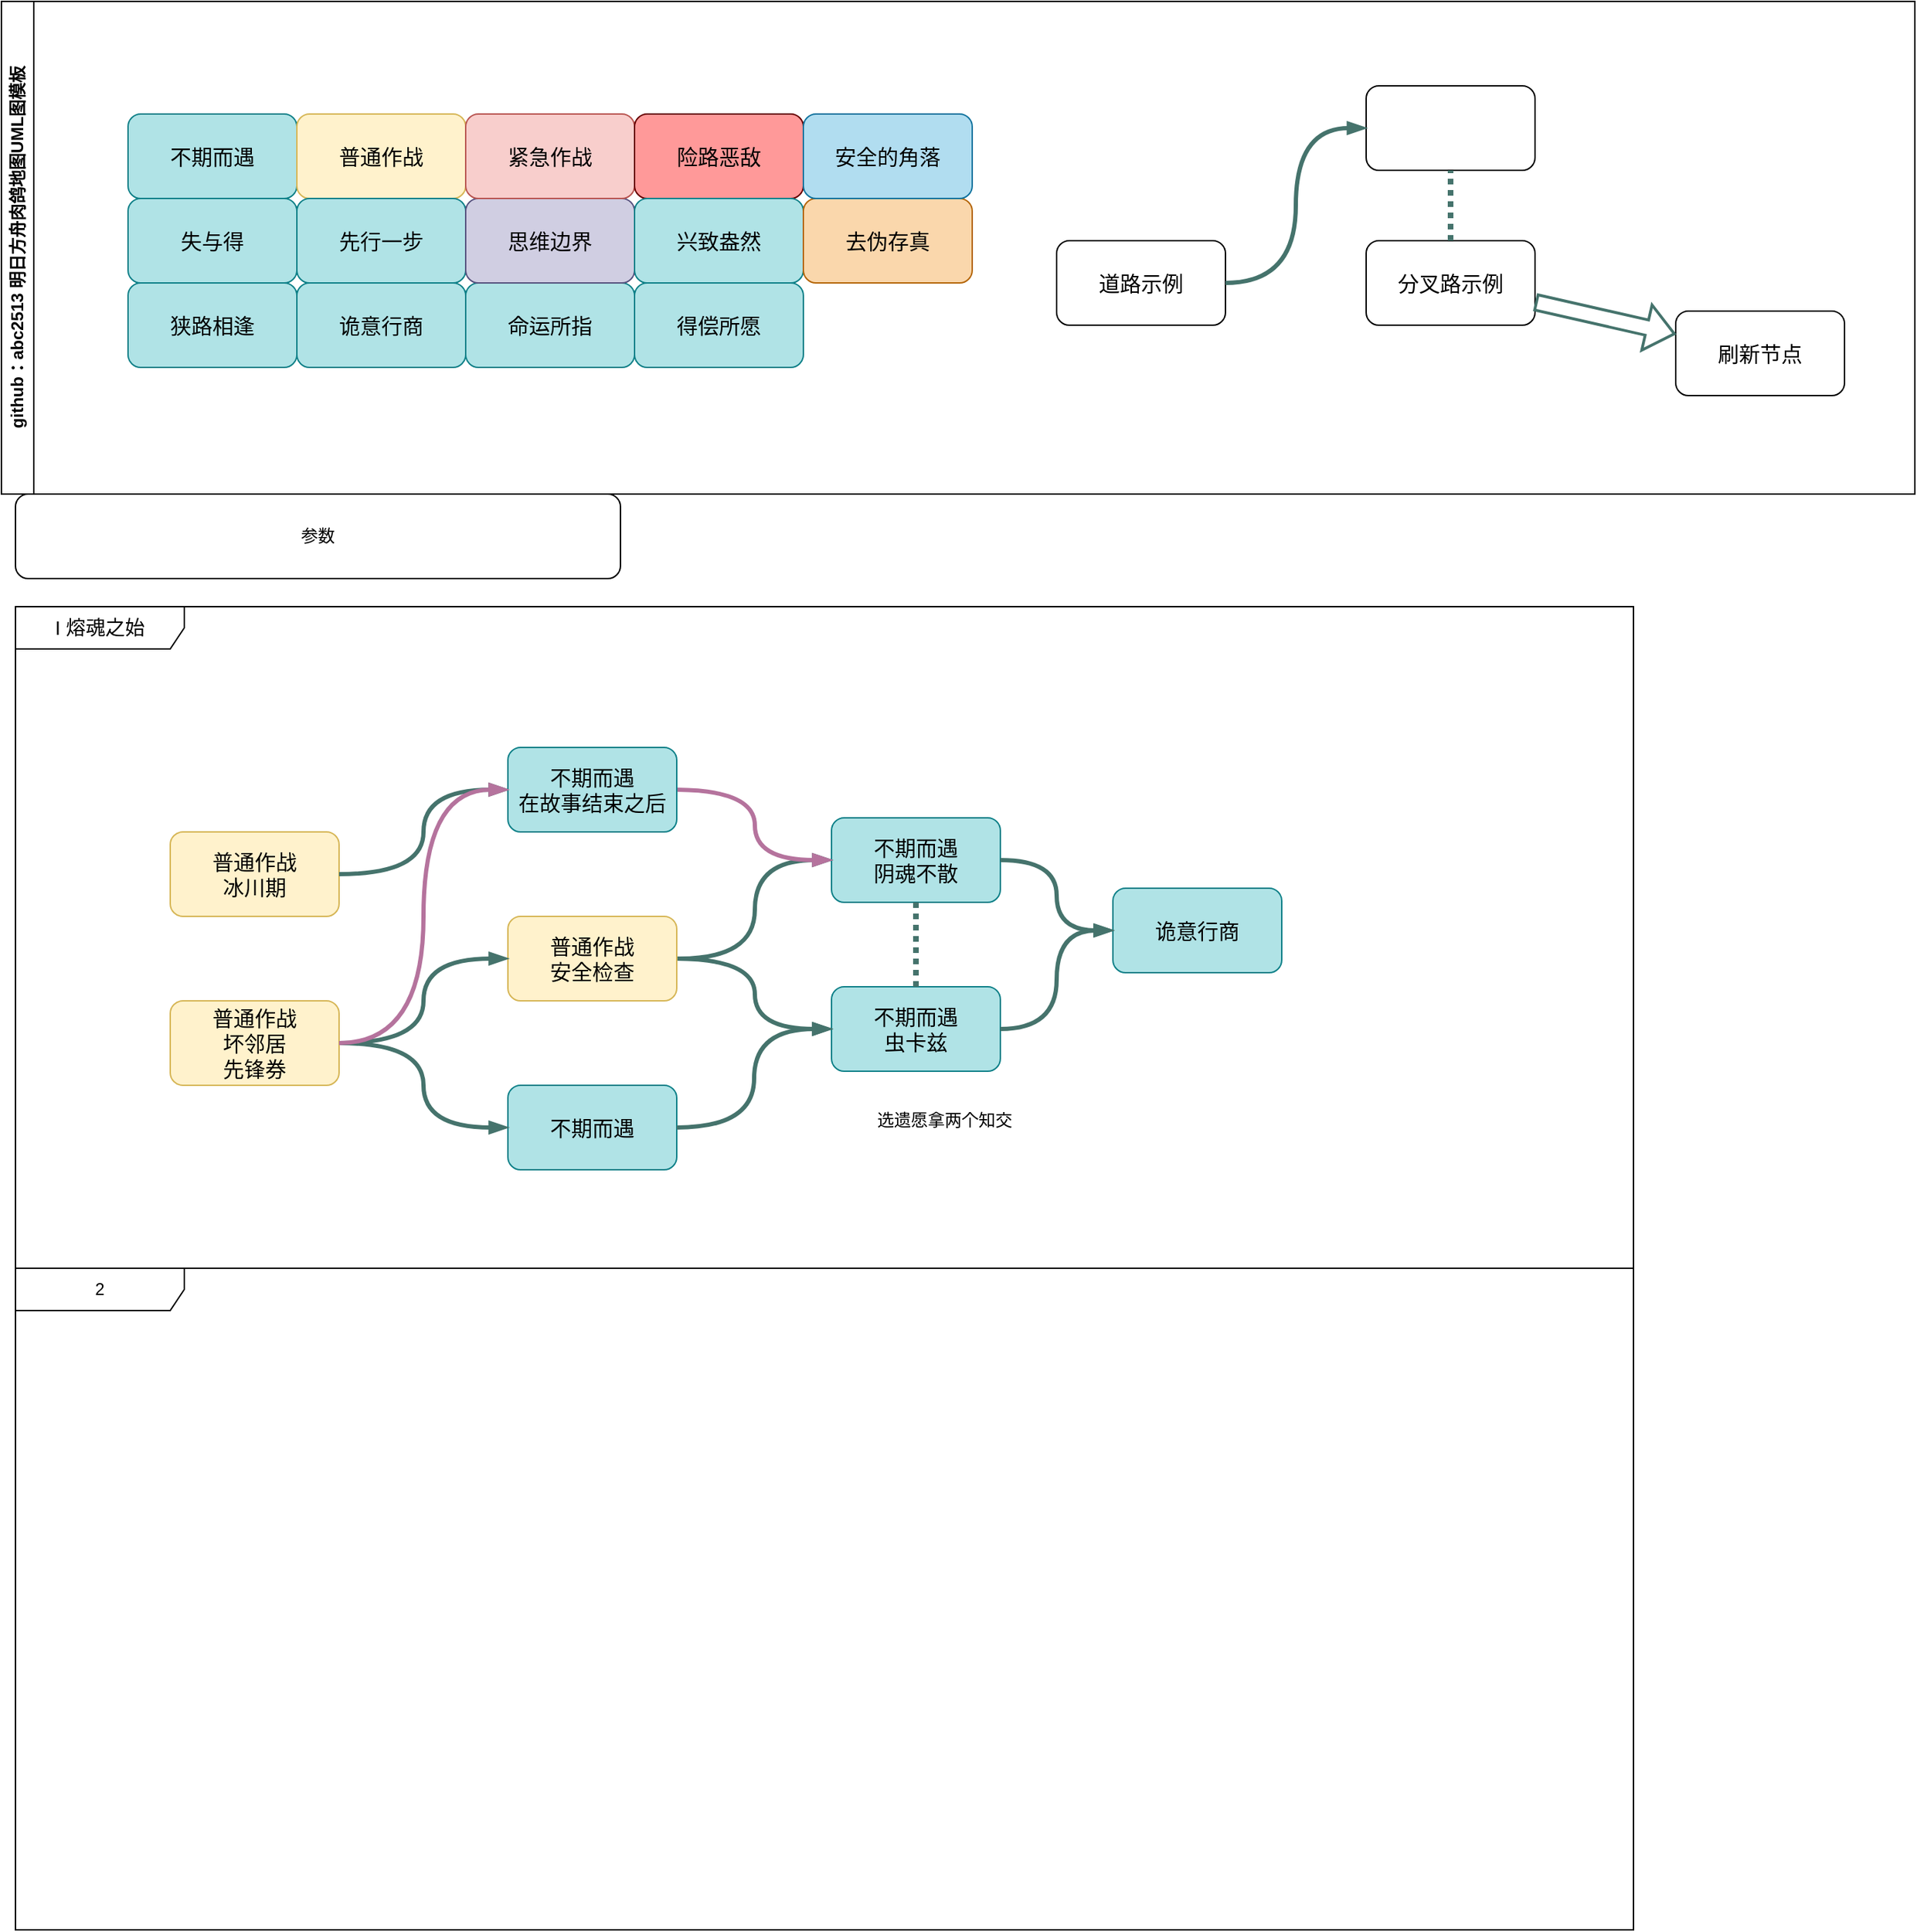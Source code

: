 <mxfile version="26.0.4">
  <diagram name="第 1 页" id="5vqu-0reOJq2Jgpv3lD1">
    <mxGraphModel dx="2261" dy="754" grid="1" gridSize="10" guides="0" tooltips="1" connect="1" arrows="1" fold="1" page="1" pageScale="1" pageWidth="827" pageHeight="1169" math="0" shadow="0">
      <root>
        <mxCell id="0" />
        <mxCell id="1" parent="0" />
        <mxCell id="aULlL3HM19Tbot_qCnws-8" value="参数" style="rounded=1;whiteSpace=wrap;html=1;" parent="1" vertex="1">
          <mxGeometry x="-60" y="440" width="430" height="60" as="geometry" />
        </mxCell>
        <mxCell id="aULlL3HM19Tbot_qCnws-33" value="&lt;span style=&quot;font-size: 14px;&quot;&gt;I 熔魂之始&lt;/span&gt;" style="shape=umlFrame;whiteSpace=wrap;html=1;pointerEvents=0;width=120;height=30;" parent="1" vertex="1">
          <mxGeometry x="-60" y="520" width="1150" height="470" as="geometry" />
        </mxCell>
        <mxCell id="mi8AZ16wxu1bti9qcB2e-2" value="&lt;div&gt;普通作战&lt;/div&gt;冰川期" style="rounded=1;whiteSpace=wrap;html=1;fillColor=#fff2cc;strokeColor=#d6b656;fontSize=15;" parent="1" vertex="1">
          <mxGeometry x="50" y="680" width="120" height="60" as="geometry" />
        </mxCell>
        <mxCell id="mi8AZ16wxu1bti9qcB2e-3" value="&lt;div&gt;普通作战&lt;/div&gt;&lt;div&gt;坏邻居&lt;/div&gt;&lt;div&gt;先锋券&lt;br&gt;&lt;/div&gt;" style="rounded=1;whiteSpace=wrap;html=1;fillColor=#fff2cc;strokeColor=#d6b656;fontSize=15;" parent="1" vertex="1">
          <mxGeometry x="50" y="800" width="120" height="60" as="geometry" />
        </mxCell>
        <mxCell id="mi8AZ16wxu1bti9qcB2e-8" value="不期而遇" style="rounded=1;whiteSpace=wrap;html=1;fillColor=#b0e3e6;strokeColor=#0e8088;fontSize=15;fontFamily=Helvetica;" parent="1" vertex="1">
          <mxGeometry x="290" y="860" width="120" height="60" as="geometry" />
        </mxCell>
        <mxCell id="mi8AZ16wxu1bti9qcB2e-9" value="&lt;div&gt;不期而遇&lt;/div&gt;阴魂不散" style="rounded=1;whiteSpace=wrap;html=1;fillColor=#b0e3e6;strokeColor=#0e8088;fontSize=15;fontFamily=Helvetica;" parent="1" vertex="1">
          <mxGeometry x="520" y="670" width="120" height="60" as="geometry" />
        </mxCell>
        <mxCell id="mi8AZ16wxu1bti9qcB2e-10" value="&lt;div&gt;不期而遇&lt;/div&gt;&lt;div&gt;虫卡兹&lt;br&gt;&lt;/div&gt;" style="rounded=1;whiteSpace=wrap;html=1;fillColor=#b0e3e6;strokeColor=#0e8088;fontSize=15;" parent="1" vertex="1">
          <mxGeometry x="520" y="790" width="120" height="60" as="geometry" />
        </mxCell>
        <mxCell id="mi8AZ16wxu1bti9qcB2e-12" value="诡意行商" style="rounded=1;whiteSpace=wrap;html=1;fontSize=15;fillColor=#b0e3e6;strokeColor=#0e8088;" parent="1" vertex="1">
          <mxGeometry x="720" y="720" width="120" height="60" as="geometry" />
        </mxCell>
        <mxCell id="mi8AZ16wxu1bti9qcB2e-13" style="edgeStyle=orthogonalEdgeStyle;rounded=0;orthogonalLoop=1;jettySize=auto;html=1;endArrow=blockThin;endFill=1;strokeWidth=3;strokeColor=#45736C;curved=1;entryX=0;entryY=0.5;entryDx=0;entryDy=0;" parent="1" source="mi8AZ16wxu1bti9qcB2e-2" target="sezaCKx0sOWfPG7n4I1d-2" edge="1">
          <mxGeometry relative="1" as="geometry">
            <mxPoint x="290" y="650" as="targetPoint" />
          </mxGeometry>
        </mxCell>
        <mxCell id="mi8AZ16wxu1bti9qcB2e-15" style="edgeStyle=orthogonalEdgeStyle;rounded=0;orthogonalLoop=1;jettySize=auto;html=1;endArrow=blockThin;endFill=1;strokeWidth=3;strokeColor=#45736C;curved=1;entryX=0;entryY=0.5;entryDx=0;entryDy=0;" parent="1" source="mi8AZ16wxu1bti9qcB2e-3" target="mi8AZ16wxu1bti9qcB2e-8" edge="1">
          <mxGeometry relative="1" as="geometry" />
        </mxCell>
        <mxCell id="mi8AZ16wxu1bti9qcB2e-16" style="edgeStyle=orthogonalEdgeStyle;rounded=0;orthogonalLoop=1;jettySize=auto;html=1;endArrow=blockThin;endFill=1;strokeWidth=3;strokeColor=#45736C;curved=1;entryX=0;entryY=0.5;entryDx=0;entryDy=0;exitX=1;exitY=0.5;exitDx=0;exitDy=0;" parent="1" source="mi8AZ16wxu1bti9qcB2e-8" target="mi8AZ16wxu1bti9qcB2e-10" edge="1">
          <mxGeometry relative="1" as="geometry" />
        </mxCell>
        <mxCell id="mi8AZ16wxu1bti9qcB2e-17" style="edgeStyle=orthogonalEdgeStyle;rounded=0;orthogonalLoop=1;jettySize=auto;html=1;endArrow=blockThin;endFill=1;strokeWidth=3;strokeColor=#45736C;curved=1;entryX=0;entryY=0.5;entryDx=0;entryDy=0;exitX=1;exitY=0.5;exitDx=0;exitDy=0;" parent="1" target="mi8AZ16wxu1bti9qcB2e-10" edge="1">
          <mxGeometry relative="1" as="geometry">
            <mxPoint x="410" y="770" as="sourcePoint" />
          </mxGeometry>
        </mxCell>
        <mxCell id="mi8AZ16wxu1bti9qcB2e-18" style="edgeStyle=orthogonalEdgeStyle;rounded=0;orthogonalLoop=1;jettySize=auto;html=1;endArrow=blockThin;endFill=1;strokeWidth=3;strokeColor=#45736C;curved=1;entryX=0;entryY=0.5;entryDx=0;entryDy=0;exitX=1;exitY=0.5;exitDx=0;exitDy=0;" parent="1" target="mi8AZ16wxu1bti9qcB2e-9" edge="1">
          <mxGeometry relative="1" as="geometry">
            <mxPoint x="410" y="770" as="sourcePoint" />
          </mxGeometry>
        </mxCell>
        <mxCell id="mi8AZ16wxu1bti9qcB2e-19" style="edgeStyle=orthogonalEdgeStyle;rounded=0;orthogonalLoop=1;jettySize=auto;html=1;endArrow=blockThin;endFill=1;strokeWidth=3;strokeColor=#B5739D;curved=1;entryX=0;entryY=0.5;entryDx=0;entryDy=0;exitX=1;exitY=0.5;exitDx=0;exitDy=0;" parent="1" target="mi8AZ16wxu1bti9qcB2e-9" edge="1">
          <mxGeometry relative="1" as="geometry">
            <mxPoint x="410" y="650" as="sourcePoint" />
          </mxGeometry>
        </mxCell>
        <mxCell id="mi8AZ16wxu1bti9qcB2e-20" style="edgeStyle=orthogonalEdgeStyle;rounded=0;orthogonalLoop=1;jettySize=auto;html=1;endArrow=blockThin;endFill=1;strokeWidth=3;strokeColor=#45736C;curved=1;entryX=0;entryY=0.5;entryDx=0;entryDy=0;" parent="1" source="mi8AZ16wxu1bti9qcB2e-9" target="mi8AZ16wxu1bti9qcB2e-12" edge="1">
          <mxGeometry relative="1" as="geometry" />
        </mxCell>
        <mxCell id="mi8AZ16wxu1bti9qcB2e-21" style="edgeStyle=orthogonalEdgeStyle;rounded=0;orthogonalLoop=1;jettySize=auto;html=1;endArrow=blockThin;endFill=1;strokeWidth=3;strokeColor=#45736C;curved=1;entryX=0;entryY=0.5;entryDx=0;entryDy=0;exitX=1;exitY=0.5;exitDx=0;exitDy=0;" parent="1" source="mi8AZ16wxu1bti9qcB2e-10" target="mi8AZ16wxu1bti9qcB2e-12" edge="1">
          <mxGeometry relative="1" as="geometry" />
        </mxCell>
        <mxCell id="mi8AZ16wxu1bti9qcB2e-22" value="&lt;div&gt;2&lt;/div&gt;" style="shape=umlFrame;whiteSpace=wrap;html=1;pointerEvents=0;width=120;height=30;" parent="1" vertex="1">
          <mxGeometry x="-60" y="990" width="1150" height="470" as="geometry" />
        </mxCell>
        <mxCell id="mi8AZ16wxu1bti9qcB2e-25" value="github：abc2513 明日方舟肉鸽地图UML图模板" style="swimlane;horizontal=0;whiteSpace=wrap;html=1;startSize=23;" parent="1" vertex="1">
          <mxGeometry x="-70" y="90" width="1360" height="350" as="geometry" />
        </mxCell>
        <mxCell id="aULlL3HM19Tbot_qCnws-2" value="不期而遇" style="rounded=1;whiteSpace=wrap;html=1;fillColor=#b0e3e6;strokeColor=#0e8088;fontSize=15;fontFamily=Helvetica;" parent="mi8AZ16wxu1bti9qcB2e-25" vertex="1">
          <mxGeometry x="90" y="80" width="120" height="60" as="geometry" />
        </mxCell>
        <mxCell id="aULlL3HM19Tbot_qCnws-3" value="普通作战" style="rounded=1;whiteSpace=wrap;html=1;fillColor=#fff2cc;strokeColor=#d6b656;fontSize=15;" parent="mi8AZ16wxu1bti9qcB2e-25" vertex="1">
          <mxGeometry x="210" y="80" width="120" height="60" as="geometry" />
        </mxCell>
        <mxCell id="aULlL3HM19Tbot_qCnws-18" value="失与得" style="rounded=1;whiteSpace=wrap;html=1;fontSize=15;fillColor=#b0e3e6;strokeColor=#0e8088;" parent="mi8AZ16wxu1bti9qcB2e-25" vertex="1">
          <mxGeometry x="90" y="140" width="120" height="60" as="geometry" />
        </mxCell>
        <mxCell id="aULlL3HM19Tbot_qCnws-13" value="狭路相逢" style="rounded=1;whiteSpace=wrap;html=1;fontSize=15;fillColor=#b0e3e6;strokeColor=#0e8088;" parent="mi8AZ16wxu1bti9qcB2e-25" vertex="1">
          <mxGeometry x="90" y="200" width="120" height="60" as="geometry" />
        </mxCell>
        <mxCell id="aULlL3HM19Tbot_qCnws-19" value="先行一步" style="rounded=1;whiteSpace=wrap;html=1;fontSize=15;fillColor=#b0e3e6;strokeColor=#0e8088;" parent="mi8AZ16wxu1bti9qcB2e-25" vertex="1">
          <mxGeometry x="210" y="140" width="120" height="60" as="geometry" />
        </mxCell>
        <mxCell id="aULlL3HM19Tbot_qCnws-12" value="诡意行商" style="rounded=1;whiteSpace=wrap;html=1;fontSize=15;fillColor=#b0e3e6;strokeColor=#0e8088;" parent="mi8AZ16wxu1bti9qcB2e-25" vertex="1">
          <mxGeometry x="210" y="200" width="120" height="60" as="geometry" />
        </mxCell>
        <mxCell id="aULlL3HM19Tbot_qCnws-26" value="命运所指" style="rounded=1;whiteSpace=wrap;html=1;fontSize=15;fillColor=#b0e3e6;strokeColor=#0e8088;" parent="mi8AZ16wxu1bti9qcB2e-25" vertex="1">
          <mxGeometry x="330" y="200" width="120" height="60" as="geometry" />
        </mxCell>
        <mxCell id="aULlL3HM19Tbot_qCnws-20" value="思维边界" style="rounded=1;whiteSpace=wrap;html=1;fontSize=15;fillColor=#d0cee2;strokeColor=#56517e;" parent="mi8AZ16wxu1bti9qcB2e-25" vertex="1">
          <mxGeometry x="330" y="140" width="120" height="60" as="geometry" />
        </mxCell>
        <mxCell id="aULlL3HM19Tbot_qCnws-4" value="紧急作战" style="rounded=1;whiteSpace=wrap;html=1;fillColor=#f8cecc;strokeColor=#b85450;fontSize=15;" parent="mi8AZ16wxu1bti9qcB2e-25" vertex="1">
          <mxGeometry x="330" y="80" width="120" height="60" as="geometry" />
        </mxCell>
        <mxCell id="aULlL3HM19Tbot_qCnws-5" value="险路恶敌" style="rounded=1;whiteSpace=wrap;html=1;fontSize=15;fillColor=#FF9999;strokeColor=#660000;" parent="mi8AZ16wxu1bti9qcB2e-25" vertex="1">
          <mxGeometry x="450" y="80" width="120" height="60" as="geometry" />
        </mxCell>
        <mxCell id="aULlL3HM19Tbot_qCnws-16" value="兴致盎然" style="rounded=1;whiteSpace=wrap;html=1;fontSize=15;fillColor=#b0e3e6;strokeColor=#0e8088;" parent="mi8AZ16wxu1bti9qcB2e-25" vertex="1">
          <mxGeometry x="450" y="140" width="120" height="60" as="geometry" />
        </mxCell>
        <mxCell id="aULlL3HM19Tbot_qCnws-15" value="得偿所愿" style="rounded=1;whiteSpace=wrap;html=1;fontSize=15;fillColor=#b0e3e6;strokeColor=#0e8088;" parent="mi8AZ16wxu1bti9qcB2e-25" vertex="1">
          <mxGeometry x="450" y="200" width="120" height="60" as="geometry" />
        </mxCell>
        <mxCell id="aULlL3HM19Tbot_qCnws-14" value="去伪存真" style="rounded=1;whiteSpace=wrap;html=1;fontSize=15;fillColor=#fad7ac;strokeColor=#b46504;" parent="mi8AZ16wxu1bti9qcB2e-25" vertex="1">
          <mxGeometry x="570" y="140" width="120" height="60" as="geometry" />
        </mxCell>
        <mxCell id="aULlL3HM19Tbot_qCnws-9" value="安全的角落" style="rounded=1;whiteSpace=wrap;html=1;fontSize=15;fillColor=#b1ddf0;strokeColor=#10739e;" parent="mi8AZ16wxu1bti9qcB2e-25" vertex="1">
          <mxGeometry x="570" y="80" width="120" height="60" as="geometry" />
        </mxCell>
        <mxCell id="aULlL3HM19Tbot_qCnws-21" value="道路示例" style="rounded=1;whiteSpace=wrap;html=1;fontSize=15;" parent="mi8AZ16wxu1bti9qcB2e-25" vertex="1">
          <mxGeometry x="750" y="170" width="120" height="60" as="geometry" />
        </mxCell>
        <mxCell id="aULlL3HM19Tbot_qCnws-22" value="" style="rounded=1;whiteSpace=wrap;html=1;fontSize=15;" parent="mi8AZ16wxu1bti9qcB2e-25" vertex="1">
          <mxGeometry x="970" y="60" width="120" height="60" as="geometry" />
        </mxCell>
        <mxCell id="aULlL3HM19Tbot_qCnws-23" value="分叉路示例" style="rounded=1;whiteSpace=wrap;html=1;fontSize=15;" parent="mi8AZ16wxu1bti9qcB2e-25" vertex="1">
          <mxGeometry x="970" y="170" width="120" height="60" as="geometry" />
        </mxCell>
        <mxCell id="aULlL3HM19Tbot_qCnws-25" style="edgeStyle=orthogonalEdgeStyle;rounded=0;orthogonalLoop=1;jettySize=auto;html=1;strokeWidth=4;endArrow=none;endFill=0;strokeColor=#45736C;dashed=1;dashPattern=1 1;" parent="mi8AZ16wxu1bti9qcB2e-25" source="aULlL3HM19Tbot_qCnws-23" target="aULlL3HM19Tbot_qCnws-22" edge="1">
          <mxGeometry relative="1" as="geometry" />
        </mxCell>
        <mxCell id="aULlL3HM19Tbot_qCnws-24" style="edgeStyle=orthogonalEdgeStyle;rounded=0;orthogonalLoop=1;jettySize=auto;html=1;endArrow=blockThin;endFill=1;strokeWidth=3;strokeColor=#45736C;curved=1;entryX=0;entryY=0.5;entryDx=0;entryDy=0;exitX=1;exitY=0.5;exitDx=0;exitDy=0;" parent="mi8AZ16wxu1bti9qcB2e-25" source="aULlL3HM19Tbot_qCnws-21" target="aULlL3HM19Tbot_qCnws-22" edge="1">
          <mxGeometry relative="1" as="geometry" />
        </mxCell>
        <mxCell id="aULlL3HM19Tbot_qCnws-30" value="刷新节点" style="rounded=1;whiteSpace=wrap;html=1;fontSize=15;" parent="mi8AZ16wxu1bti9qcB2e-25" vertex="1">
          <mxGeometry x="1190" y="220" width="120" height="60" as="geometry" />
        </mxCell>
        <mxCell id="aULlL3HM19Tbot_qCnws-31" style="rounded=0;orthogonalLoop=1;jettySize=auto;html=1;strokeWidth=2;strokeColor=#45736C;shape=flexArrow;" parent="mi8AZ16wxu1bti9qcB2e-25" source="aULlL3HM19Tbot_qCnws-23" target="aULlL3HM19Tbot_qCnws-30" edge="1">
          <mxGeometry relative="1" as="geometry" />
        </mxCell>
        <mxCell id="sezaCKx0sOWfPG7n4I1d-2" value="&lt;div&gt;不期而遇&lt;/div&gt;在故事结束之后" style="rounded=1;whiteSpace=wrap;html=1;fillColor=#b0e3e6;strokeColor=#0e8088;fontSize=15;fontFamily=Helvetica;" vertex="1" parent="1">
          <mxGeometry x="290" y="620" width="120" height="60" as="geometry" />
        </mxCell>
        <mxCell id="sezaCKx0sOWfPG7n4I1d-3" value="&lt;div&gt;普通作战&lt;/div&gt;安全检查" style="rounded=1;whiteSpace=wrap;html=1;fillColor=#fff2cc;strokeColor=#d6b656;fontSize=15;" vertex="1" parent="1">
          <mxGeometry x="290" y="740" width="120" height="60" as="geometry" />
        </mxCell>
        <mxCell id="sezaCKx0sOWfPG7n4I1d-4" style="edgeStyle=orthogonalEdgeStyle;rounded=0;orthogonalLoop=1;jettySize=auto;html=1;endArrow=blockThin;endFill=1;strokeWidth=3;strokeColor=#45736C;curved=1;" edge="1" parent="1" source="mi8AZ16wxu1bti9qcB2e-3" target="sezaCKx0sOWfPG7n4I1d-3">
          <mxGeometry relative="1" as="geometry" />
        </mxCell>
        <mxCell id="sezaCKx0sOWfPG7n4I1d-5" style="edgeStyle=orthogonalEdgeStyle;rounded=0;orthogonalLoop=1;jettySize=auto;html=1;endArrow=blockThin;endFill=1;strokeWidth=3;strokeColor=#B5739D;curved=1;entryX=0;entryY=0.5;entryDx=0;entryDy=0;" edge="1" parent="1" source="mi8AZ16wxu1bti9qcB2e-3" target="sezaCKx0sOWfPG7n4I1d-2">
          <mxGeometry relative="1" as="geometry" />
        </mxCell>
        <mxCell id="sezaCKx0sOWfPG7n4I1d-7" style="edgeStyle=orthogonalEdgeStyle;rounded=0;orthogonalLoop=1;jettySize=auto;html=1;strokeWidth=4;endArrow=none;endFill=0;strokeColor=#45736C;dashed=1;dashPattern=1 1;" edge="1" parent="1" source="mi8AZ16wxu1bti9qcB2e-10" target="mi8AZ16wxu1bti9qcB2e-9">
          <mxGeometry relative="1" as="geometry" />
        </mxCell>
        <mxCell id="sezaCKx0sOWfPG7n4I1d-8" value="选遗愿拿两个知交" style="text;html=1;align=center;verticalAlign=middle;resizable=0;points=[];autosize=1;strokeColor=none;fillColor=none;" vertex="1" parent="1">
          <mxGeometry x="540" y="870" width="120" height="30" as="geometry" />
        </mxCell>
      </root>
    </mxGraphModel>
  </diagram>
</mxfile>
